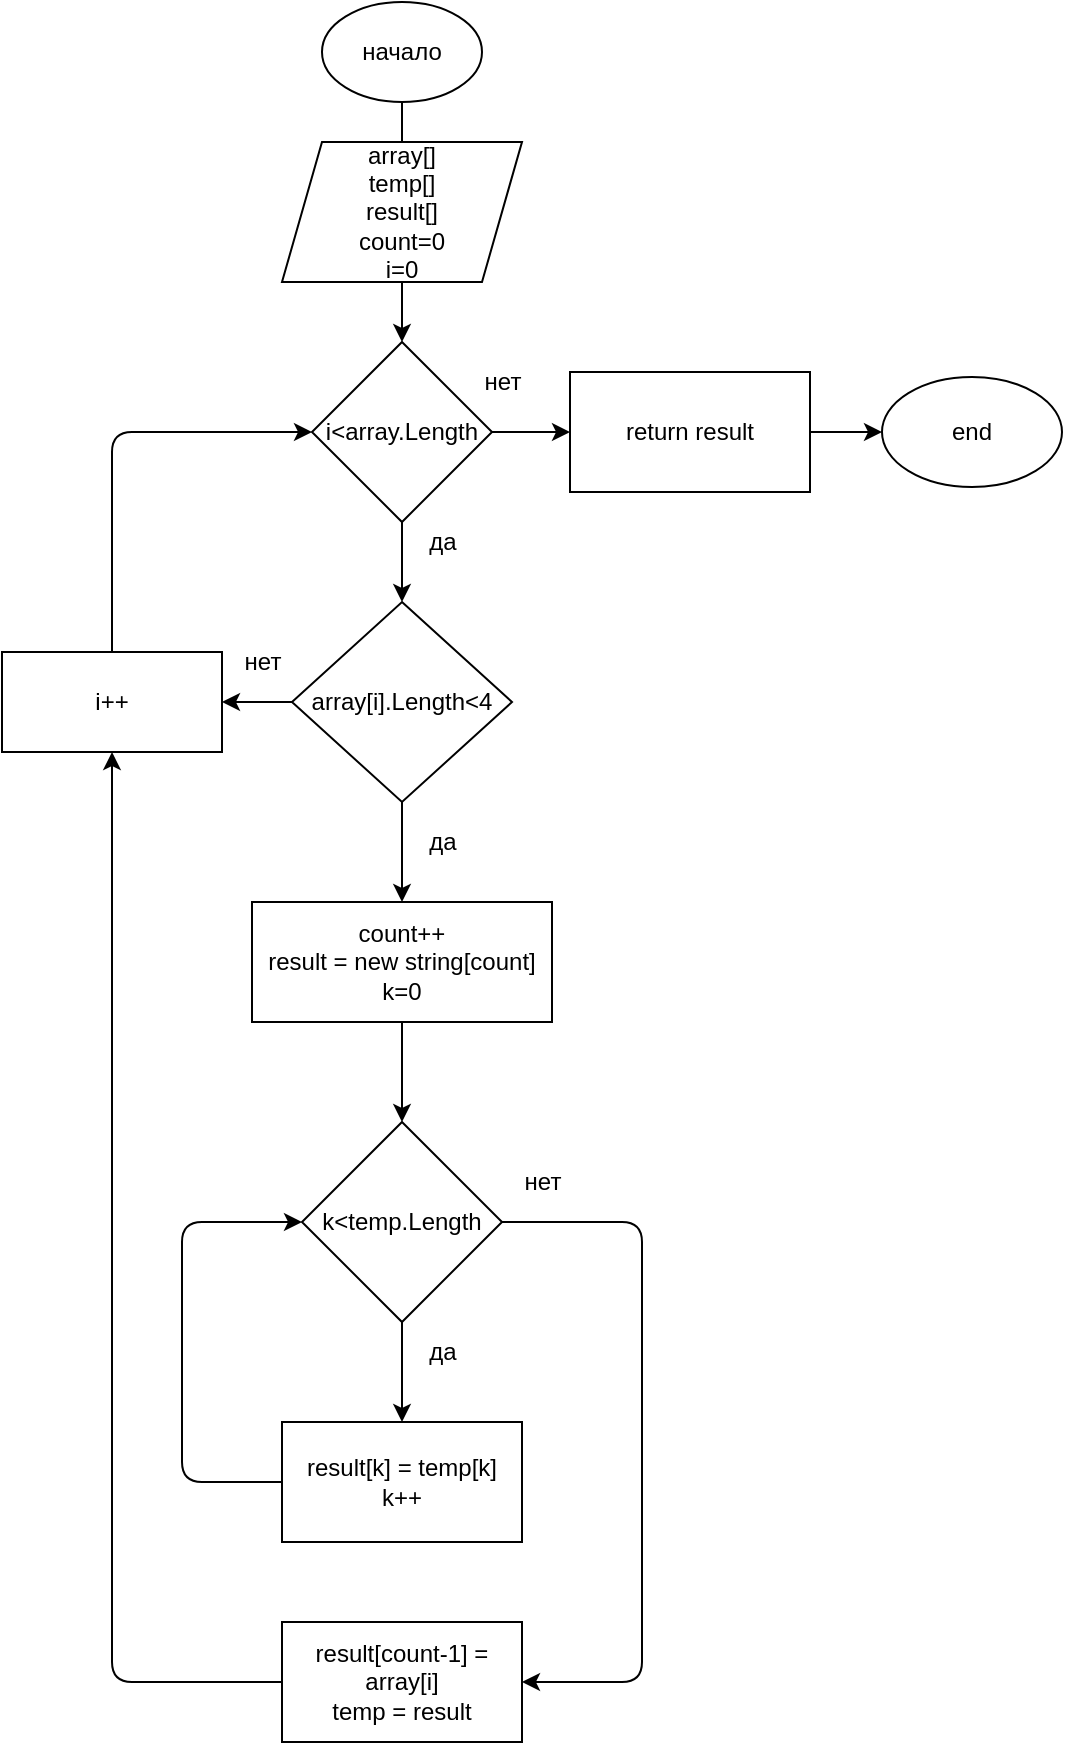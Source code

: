 <mxfile>
    <diagram id="HPRYceo3HXFu7s4ea3bV" name="Page-1">
        <mxGraphModel dx="1417" dy="438" grid="1" gridSize="10" guides="1" tooltips="1" connect="1" arrows="1" fold="1" page="1" pageScale="1" pageWidth="827" pageHeight="1169" math="0" shadow="0">
            <root>
                <mxCell id="0"/>
                <mxCell id="1" parent="0"/>
                <mxCell id="8" value="" style="edgeStyle=none;html=1;" parent="1" source="2" edge="1">
                    <mxGeometry relative="1" as="geometry">
                        <mxPoint x="210" y="90" as="targetPoint"/>
                    </mxGeometry>
                </mxCell>
                <mxCell id="2" value="начало" style="ellipse;whiteSpace=wrap;html=1;" parent="1" vertex="1">
                    <mxGeometry x="170" y="10" width="80" height="50" as="geometry"/>
                </mxCell>
                <mxCell id="28" value="" style="edgeStyle=none;html=1;" edge="1" parent="1" source="21" target="22">
                    <mxGeometry relative="1" as="geometry"/>
                </mxCell>
                <mxCell id="21" value="array[]&lt;br&gt;temp[]&lt;br&gt;result[]&lt;br&gt;count=0&lt;br&gt;i=0" style="shape=parallelogram;perimeter=parallelogramPerimeter;whiteSpace=wrap;html=1;fixedSize=1;" vertex="1" parent="1">
                    <mxGeometry x="150" y="80" width="120" height="70" as="geometry"/>
                </mxCell>
                <mxCell id="29" value="" style="edgeStyle=none;html=1;" edge="1" parent="1" source="22" target="23">
                    <mxGeometry relative="1" as="geometry"/>
                </mxCell>
                <mxCell id="36" value="" style="edgeStyle=none;html=1;" edge="1" parent="1" source="22" target="34">
                    <mxGeometry relative="1" as="geometry"/>
                </mxCell>
                <mxCell id="22" value="i&amp;lt;array.Length" style="rhombus;whiteSpace=wrap;html=1;" vertex="1" parent="1">
                    <mxGeometry x="165" y="180" width="90" height="90" as="geometry"/>
                </mxCell>
                <mxCell id="30" value="" style="edgeStyle=none;html=1;" edge="1" parent="1" source="23" target="24">
                    <mxGeometry relative="1" as="geometry"/>
                </mxCell>
                <mxCell id="44" value="" style="edgeStyle=none;html=1;" edge="1" parent="1" source="23" target="43">
                    <mxGeometry relative="1" as="geometry"/>
                </mxCell>
                <mxCell id="23" value="array[i].Length&amp;lt;4" style="rhombus;whiteSpace=wrap;html=1;" vertex="1" parent="1">
                    <mxGeometry x="155" y="310" width="110" height="100" as="geometry"/>
                </mxCell>
                <mxCell id="31" value="" style="edgeStyle=none;html=1;" edge="1" parent="1" source="24" target="25">
                    <mxGeometry relative="1" as="geometry"/>
                </mxCell>
                <mxCell id="24" value="count++&lt;br&gt;result = new string[count]&lt;br&gt;k=0" style="rounded=0;whiteSpace=wrap;html=1;" vertex="1" parent="1">
                    <mxGeometry x="135" y="460" width="150" height="60" as="geometry"/>
                </mxCell>
                <mxCell id="32" value="" style="edgeStyle=none;html=1;" edge="1" parent="1" source="25" target="26">
                    <mxGeometry relative="1" as="geometry"/>
                </mxCell>
                <mxCell id="48" style="edgeStyle=none;html=1;entryX=1;entryY=0.5;entryDx=0;entryDy=0;" edge="1" parent="1" source="25" target="27">
                    <mxGeometry relative="1" as="geometry">
                        <Array as="points">
                            <mxPoint x="330" y="620"/>
                            <mxPoint x="330" y="850"/>
                        </Array>
                    </mxGeometry>
                </mxCell>
                <mxCell id="25" value="k&amp;lt;temp.Length" style="rhombus;whiteSpace=wrap;html=1;" vertex="1" parent="1">
                    <mxGeometry x="160" y="570" width="100" height="100" as="geometry"/>
                </mxCell>
                <mxCell id="51" style="edgeStyle=none;html=1;entryX=0;entryY=0.5;entryDx=0;entryDy=0;" edge="1" parent="1" source="26" target="25">
                    <mxGeometry relative="1" as="geometry">
                        <Array as="points">
                            <mxPoint x="100" y="750"/>
                            <mxPoint x="100" y="620"/>
                        </Array>
                    </mxGeometry>
                </mxCell>
                <mxCell id="26" value="result[k] = temp[k]&lt;br&gt;k++" style="rounded=0;whiteSpace=wrap;html=1;" vertex="1" parent="1">
                    <mxGeometry x="150" y="720" width="120" height="60" as="geometry"/>
                </mxCell>
                <mxCell id="52" style="edgeStyle=none;html=1;entryX=0.5;entryY=1;entryDx=0;entryDy=0;" edge="1" parent="1" source="27" target="43">
                    <mxGeometry relative="1" as="geometry">
                        <Array as="points">
                            <mxPoint x="65" y="850"/>
                        </Array>
                    </mxGeometry>
                </mxCell>
                <mxCell id="27" value="result[count-1] = array[i]&lt;br&gt;temp = result" style="rounded=0;whiteSpace=wrap;html=1;" vertex="1" parent="1">
                    <mxGeometry x="150" y="820" width="120" height="60" as="geometry"/>
                </mxCell>
                <mxCell id="37" value="" style="edgeStyle=none;html=1;" edge="1" parent="1" source="34" target="35">
                    <mxGeometry relative="1" as="geometry"/>
                </mxCell>
                <mxCell id="34" value="return result" style="rounded=0;whiteSpace=wrap;html=1;" vertex="1" parent="1">
                    <mxGeometry x="294" y="195" width="120" height="60" as="geometry"/>
                </mxCell>
                <mxCell id="35" value="end" style="ellipse;whiteSpace=wrap;html=1;" vertex="1" parent="1">
                    <mxGeometry x="450" y="197.5" width="90" height="55" as="geometry"/>
                </mxCell>
                <mxCell id="38" value="да" style="text;html=1;align=center;verticalAlign=middle;resizable=0;points=[];autosize=1;strokeColor=none;fillColor=none;" vertex="1" parent="1">
                    <mxGeometry x="210" y="265" width="40" height="30" as="geometry"/>
                </mxCell>
                <mxCell id="39" value="нет" style="text;html=1;align=center;verticalAlign=middle;resizable=0;points=[];autosize=1;strokeColor=none;fillColor=none;" vertex="1" parent="1">
                    <mxGeometry x="240" y="185" width="40" height="30" as="geometry"/>
                </mxCell>
                <mxCell id="40" value="да" style="text;html=1;align=center;verticalAlign=middle;resizable=0;points=[];autosize=1;strokeColor=none;fillColor=none;" vertex="1" parent="1">
                    <mxGeometry x="210" y="415" width="40" height="30" as="geometry"/>
                </mxCell>
                <mxCell id="46" style="edgeStyle=none;html=1;entryX=0;entryY=0.5;entryDx=0;entryDy=0;" edge="1" parent="1" source="43" target="22">
                    <mxGeometry relative="1" as="geometry">
                        <Array as="points">
                            <mxPoint x="65" y="225"/>
                        </Array>
                    </mxGeometry>
                </mxCell>
                <mxCell id="43" value="i++" style="rounded=0;whiteSpace=wrap;html=1;" vertex="1" parent="1">
                    <mxGeometry x="10" y="335" width="110" height="50" as="geometry"/>
                </mxCell>
                <mxCell id="45" value="нет" style="text;html=1;align=center;verticalAlign=middle;resizable=0;points=[];autosize=1;strokeColor=none;fillColor=none;" vertex="1" parent="1">
                    <mxGeometry x="120" y="325" width="40" height="30" as="geometry"/>
                </mxCell>
                <mxCell id="47" value="да" style="text;html=1;align=center;verticalAlign=middle;resizable=0;points=[];autosize=1;strokeColor=none;fillColor=none;" vertex="1" parent="1">
                    <mxGeometry x="210" y="670" width="40" height="30" as="geometry"/>
                </mxCell>
                <mxCell id="49" value="нет" style="text;html=1;align=center;verticalAlign=middle;resizable=0;points=[];autosize=1;strokeColor=none;fillColor=none;" vertex="1" parent="1">
                    <mxGeometry x="260" y="585" width="40" height="30" as="geometry"/>
                </mxCell>
            </root>
        </mxGraphModel>
    </diagram>
</mxfile>